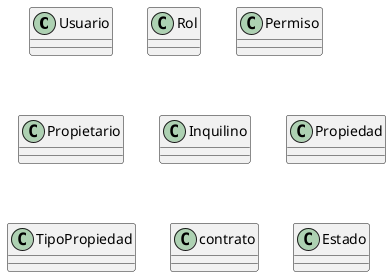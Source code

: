 @startuml Diagrama de Clases - Inmobiliaria

class Usuario{
    

}

class Rol{

}

class Permiso{

}

class Propietario{

}

class Inquilino{
    
}

class Propiedad{

}

class TipoPropiedad{

}
class contrato {
    
}


'si está alquilada / vendida / disponible / en mantenimiento
class Estado{

}


@enduml

